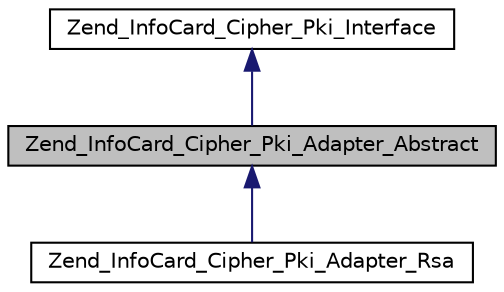 digraph G
{
  edge [fontname="Helvetica",fontsize="10",labelfontname="Helvetica",labelfontsize="10"];
  node [fontname="Helvetica",fontsize="10",shape=record];
  Node1 [label="Zend_InfoCard_Cipher_Pki_Adapter_Abstract",height=0.2,width=0.4,color="black", fillcolor="grey75", style="filled" fontcolor="black"];
  Node2 -> Node1 [dir="back",color="midnightblue",fontsize="10",style="solid",fontname="Helvetica"];
  Node2 [label="Zend_InfoCard_Cipher_Pki_Interface",height=0.2,width=0.4,color="black", fillcolor="white", style="filled",URL="$interface_zend___info_card___cipher___pki___interface.html"];
  Node1 -> Node3 [dir="back",color="midnightblue",fontsize="10",style="solid",fontname="Helvetica"];
  Node3 [label="Zend_InfoCard_Cipher_Pki_Adapter_Rsa",height=0.2,width=0.4,color="black", fillcolor="white", style="filled",URL="$class_zend___info_card___cipher___pki___adapter___rsa.html"];
}
